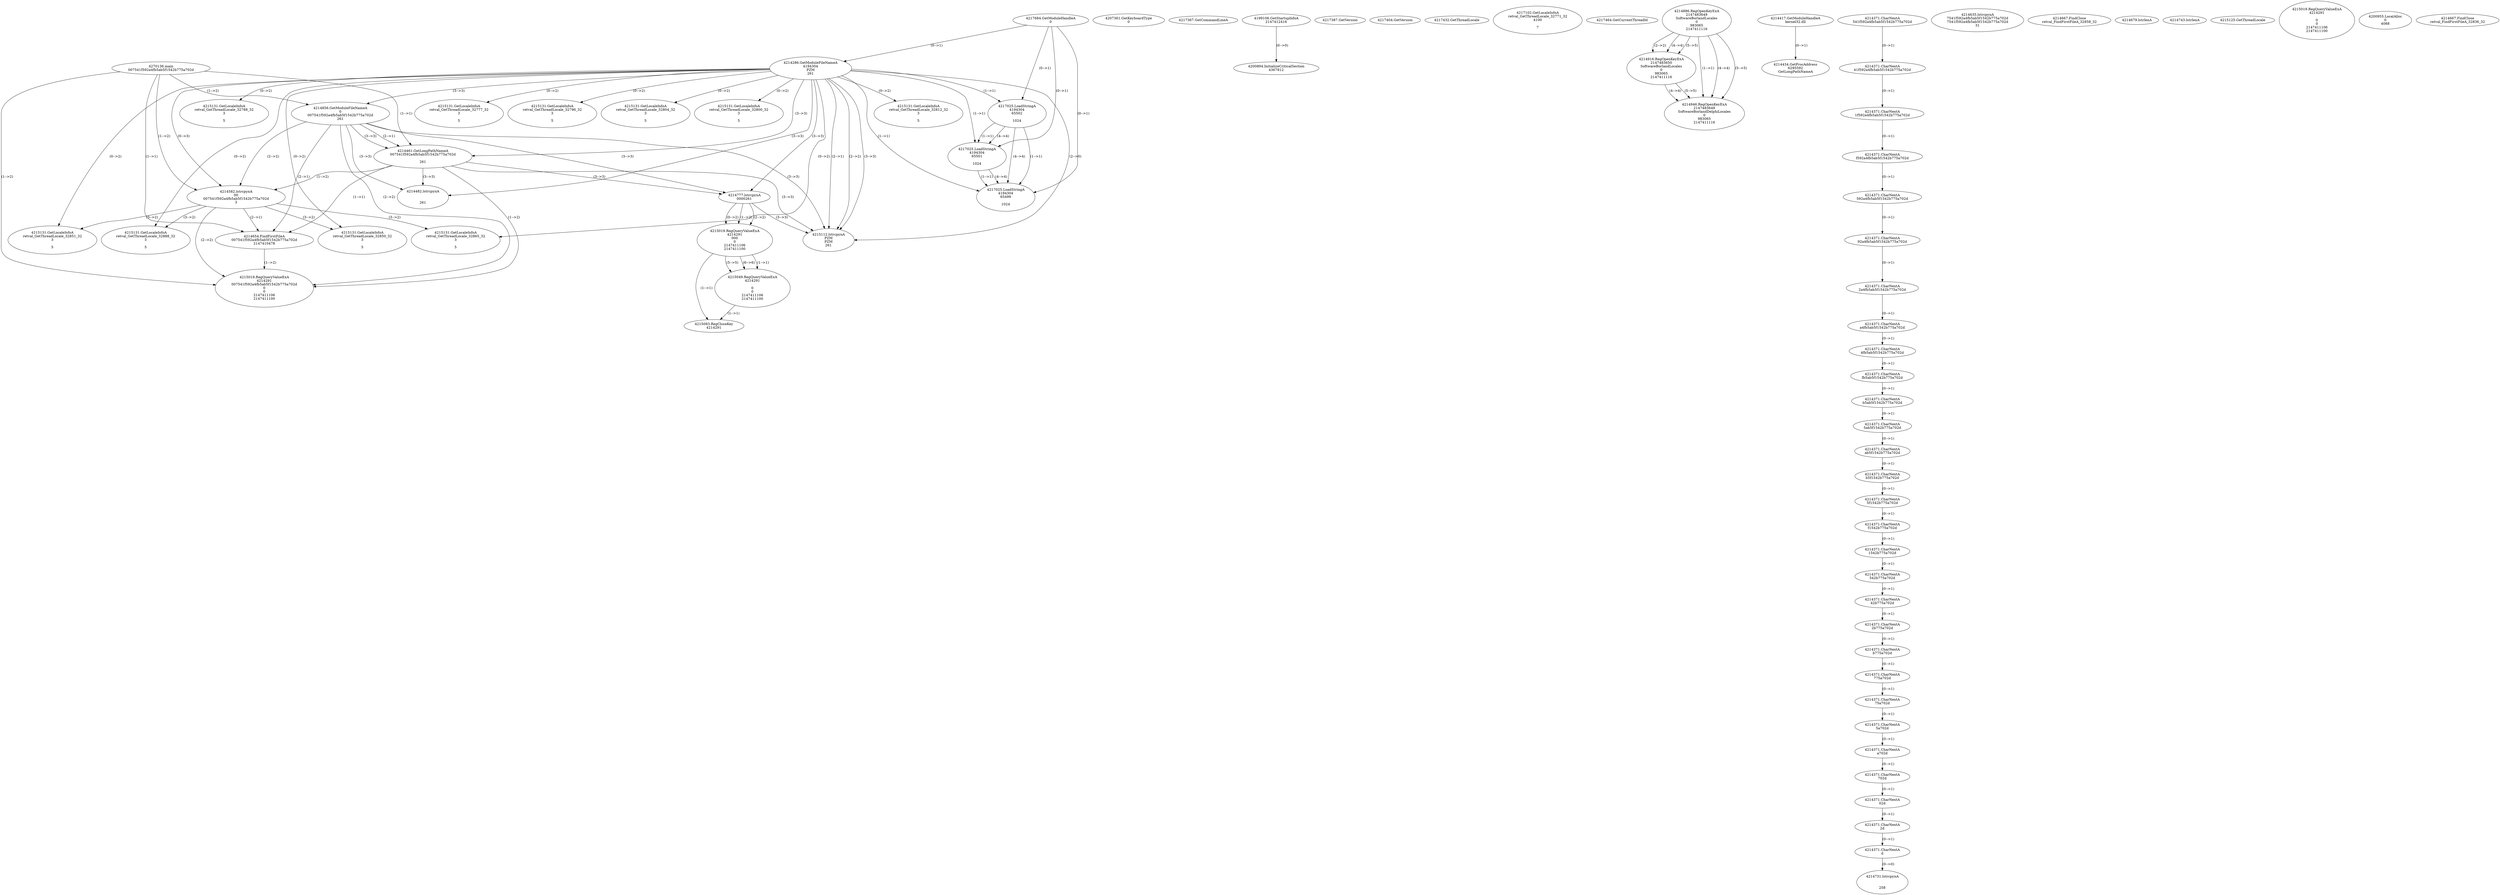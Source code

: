 // Global SCDG with merge call
digraph {
	0 [label="4270136.main
007541f592a4fb5ab5f1542b775a702d"]
	1 [label="4217684.GetModuleHandleA
0"]
	2 [label="4207361.GetKeyboardType
0"]
	3 [label="4217367.GetCommandLineA
"]
	4 [label="4199106.GetStartupInfoA
2147412416"]
	5 [label="4217387.GetVersion
"]
	6 [label="4217404.GetVersion
"]
	7 [label="4217432.GetThreadLocale
"]
	8 [label="4217102.GetLocaleInfoA
retval_GetThreadLocale_32771_32
4100

7"]
	9 [label="4217464.GetCurrentThreadId
"]
	10 [label="4214286.GetModuleFileNameA
4194304
PZM
261"]
	1 -> 10 [label="(0-->1)"]
	11 [label="4214856.GetModuleFileNameA
0
007541f592a4fb5ab5f1542b775a702d
261"]
	0 -> 11 [label="(1-->2)"]
	10 -> 11 [label="(3-->3)"]
	12 [label="4214886.RegOpenKeyExA
2147483649
Software\Borland\Locales
0
983065
2147411116"]
	13 [label="4214916.RegOpenKeyExA
2147483650
Software\Borland\Locales
0
983065
2147411116"]
	12 -> 13 [label="(2-->2)"]
	12 -> 13 [label="(4-->4)"]
	12 -> 13 [label="(5-->5)"]
	14 [label="4214417.GetModuleHandleA
kernel32.dll"]
	15 [label="4214434.GetProcAddress
6295592
GetLongPathNameA"]
	14 -> 15 [label="(0-->1)"]
	16 [label="4214461.GetLongPathNameA
007541f592a4fb5ab5f1542b775a702d

261"]
	0 -> 16 [label="(1-->1)"]
	11 -> 16 [label="(2-->1)"]
	10 -> 16 [label="(3-->3)"]
	11 -> 16 [label="(3-->3)"]
	17 [label="4214582.lstrcpynA
00
007541f592a4fb5ab5f1542b775a702d
3"]
	0 -> 17 [label="(1-->2)"]
	11 -> 17 [label="(2-->2)"]
	16 -> 17 [label="(1-->2)"]
	10 -> 17 [label="(0-->3)"]
	18 [label="4214371.CharNextA
541f592a4fb5ab5f1542b775a702d"]
	19 [label="4214371.CharNextA
41f592a4fb5ab5f1542b775a702d"]
	18 -> 19 [label="(0-->1)"]
	20 [label="4214371.CharNextA
1f592a4fb5ab5f1542b775a702d"]
	19 -> 20 [label="(0-->1)"]
	21 [label="4214371.CharNextA
f592a4fb5ab5f1542b775a702d"]
	20 -> 21 [label="(0-->1)"]
	22 [label="4214371.CharNextA
592a4fb5ab5f1542b775a702d"]
	21 -> 22 [label="(0-->1)"]
	23 [label="4214371.CharNextA
92a4fb5ab5f1542b775a702d"]
	22 -> 23 [label="(0-->1)"]
	24 [label="4214371.CharNextA
2a4fb5ab5f1542b775a702d"]
	23 -> 24 [label="(0-->1)"]
	25 [label="4214371.CharNextA
a4fb5ab5f1542b775a702d"]
	24 -> 25 [label="(0-->1)"]
	26 [label="4214371.CharNextA
4fb5ab5f1542b775a702d"]
	25 -> 26 [label="(0-->1)"]
	27 [label="4214371.CharNextA
fb5ab5f1542b775a702d"]
	26 -> 27 [label="(0-->1)"]
	28 [label="4214371.CharNextA
b5ab5f1542b775a702d"]
	27 -> 28 [label="(0-->1)"]
	29 [label="4214371.CharNextA
5ab5f1542b775a702d"]
	28 -> 29 [label="(0-->1)"]
	30 [label="4214371.CharNextA
ab5f1542b775a702d"]
	29 -> 30 [label="(0-->1)"]
	31 [label="4214371.CharNextA
b5f1542b775a702d"]
	30 -> 31 [label="(0-->1)"]
	32 [label="4214371.CharNextA
5f1542b775a702d"]
	31 -> 32 [label="(0-->1)"]
	33 [label="4214371.CharNextA
f1542b775a702d"]
	32 -> 33 [label="(0-->1)"]
	34 [label="4214371.CharNextA
1542b775a702d"]
	33 -> 34 [label="(0-->1)"]
	35 [label="4214371.CharNextA
542b775a702d"]
	34 -> 35 [label="(0-->1)"]
	36 [label="4214371.CharNextA
42b775a702d"]
	35 -> 36 [label="(0-->1)"]
	37 [label="4214371.CharNextA
2b775a702d"]
	36 -> 37 [label="(0-->1)"]
	38 [label="4214371.CharNextA
b775a702d"]
	37 -> 38 [label="(0-->1)"]
	39 [label="4214371.CharNextA
775a702d"]
	38 -> 39 [label="(0-->1)"]
	40 [label="4214371.CharNextA
75a702d"]
	39 -> 40 [label="(0-->1)"]
	41 [label="4214371.CharNextA
5a702d"]
	40 -> 41 [label="(0-->1)"]
	42 [label="4214371.CharNextA
a702d"]
	41 -> 42 [label="(0-->1)"]
	43 [label="4214371.CharNextA
702d"]
	42 -> 43 [label="(0-->1)"]
	44 [label="4214371.CharNextA
02d"]
	43 -> 44 [label="(0-->1)"]
	45 [label="4214371.CharNextA
2d"]
	44 -> 45 [label="(0-->1)"]
	46 [label="4214371.CharNextA
d"]
	45 -> 46 [label="(0-->1)"]
	47 [label="4214635.lstrcpynA
7541f592a4fb5ab5f1542b775a702d
7541f592a4fb5ab5f1542b775a702d
31"]
	48 [label="4214654.FindFirstFileA
007541f592a4fb5ab5f1542b775a702d
2147410478"]
	0 -> 48 [label="(1-->1)"]
	11 -> 48 [label="(2-->1)"]
	16 -> 48 [label="(1-->1)"]
	17 -> 48 [label="(2-->1)"]
	49 [label="4214667.FindClose
retval_FindFirstFileA_32858_32"]
	50 [label="4214679.lstrlenA
"]
	51 [label="4214731.lstrcpynA


258"]
	46 -> 51 [label="(0-->0)"]
	52 [label="4214743.lstrlenA
"]
	53 [label="4214777.lstrcpynA
00\
00\
261"]
	10 -> 53 [label="(3-->3)"]
	11 -> 53 [label="(3-->3)"]
	16 -> 53 [label="(3-->3)"]
	54 [label="4215019.RegQueryValueExA
4214291
00\
0
0
2147411106
2147411100"]
	53 -> 54 [label="(1-->2)"]
	53 -> 54 [label="(2-->2)"]
	53 -> 54 [label="(0-->2)"]
	55 [label="4215049.RegQueryValueExA
4214291

0
0
2147411106
2147411100"]
	54 -> 55 [label="(1-->1)"]
	54 -> 55 [label="(5-->5)"]
	54 -> 55 [label="(6-->6)"]
	56 [label="4215083.RegCloseKey
4214291"]
	54 -> 56 [label="(1-->1)"]
	55 -> 56 [label="(1-->1)"]
	57 [label="4215112.lstrcpynA
PZM
PZM
261"]
	10 -> 57 [label="(2-->1)"]
	10 -> 57 [label="(2-->2)"]
	10 -> 57 [label="(3-->3)"]
	11 -> 57 [label="(3-->3)"]
	16 -> 57 [label="(3-->3)"]
	53 -> 57 [label="(3-->3)"]
	10 -> 57 [label="(2-->0)"]
	58 [label="4215125.GetThreadLocale
"]
	59 [label="4215131.GetLocaleInfoA
retval_GetThreadLocale_32888_32
3

5"]
	10 -> 59 [label="(0-->2)"]
	17 -> 59 [label="(3-->2)"]
	60 [label="4217025.LoadStringA
4194304
65502

1024"]
	1 -> 60 [label="(0-->1)"]
	10 -> 60 [label="(1-->1)"]
	61 [label="4217025.LoadStringA
4194304
65501

1024"]
	1 -> 61 [label="(0-->1)"]
	10 -> 61 [label="(1-->1)"]
	60 -> 61 [label="(1-->1)"]
	60 -> 61 [label="(4-->4)"]
	62 [label="4214482.lstrcpynA


261"]
	10 -> 62 [label="(3-->3)"]
	11 -> 62 [label="(3-->3)"]
	16 -> 62 [label="(3-->3)"]
	63 [label="4215019.RegQueryValueExA
4214291

0
0
2147411106
2147411100"]
	64 [label="4215131.GetLocaleInfoA
retval_GetThreadLocale_32812_32
3

5"]
	10 -> 64 [label="(0-->2)"]
	65 [label="4215019.RegQueryValueExA
4214291
007541f592a4fb5ab5f1542b775a702d
0
0
2147411106
2147411100"]
	0 -> 65 [label="(1-->2)"]
	11 -> 65 [label="(2-->2)"]
	16 -> 65 [label="(1-->2)"]
	17 -> 65 [label="(2-->2)"]
	48 -> 65 [label="(1-->2)"]
	66 [label="4215131.GetLocaleInfoA
retval_GetThreadLocale_32865_32
3

5"]
	10 -> 66 [label="(0-->2)"]
	17 -> 66 [label="(3-->2)"]
	67 [label="4200894.InitializeCriticalSection
4367812"]
	4 -> 67 [label="(0-->0)"]
	68 [label="4200955.LocalAlloc
0
4088"]
	69 [label="4214946.RegOpenKeyExA
2147483649
Software\Borland\Delphi\Locales
0
983065
2147411116"]
	12 -> 69 [label="(1-->1)"]
	12 -> 69 [label="(4-->4)"]
	13 -> 69 [label="(4-->4)"]
	12 -> 69 [label="(5-->5)"]
	13 -> 69 [label="(5-->5)"]
	70 [label="4214667.FindClose
retval_FindFirstFileA_32836_32"]
	71 [label="4215131.GetLocaleInfoA
retval_GetThreadLocale_32850_32
3

5"]
	10 -> 71 [label="(0-->2)"]
	17 -> 71 [label="(3-->2)"]
	72 [label="4215131.GetLocaleInfoA
retval_GetThreadLocale_32851_32
3

5"]
	10 -> 72 [label="(0-->2)"]
	17 -> 72 [label="(3-->2)"]
	73 [label="4215131.GetLocaleInfoA
retval_GetThreadLocale_32788_32
3

5"]
	10 -> 73 [label="(0-->2)"]
	74 [label="4217025.LoadStringA
4194304
65499

1024"]
	1 -> 74 [label="(0-->1)"]
	10 -> 74 [label="(1-->1)"]
	60 -> 74 [label="(1-->1)"]
	61 -> 74 [label="(1-->1)"]
	60 -> 74 [label="(4-->4)"]
	61 -> 74 [label="(4-->4)"]
	75 [label="4215131.GetLocaleInfoA
retval_GetThreadLocale_32777_32
3

5"]
	10 -> 75 [label="(0-->2)"]
	76 [label="4215131.GetLocaleInfoA
retval_GetThreadLocale_32796_32
3

5"]
	10 -> 76 [label="(0-->2)"]
	77 [label="4215131.GetLocaleInfoA
retval_GetThreadLocale_32804_32
3

5"]
	10 -> 77 [label="(0-->2)"]
	78 [label="4215131.GetLocaleInfoA
retval_GetThreadLocale_32800_32
3

5"]
	10 -> 78 [label="(0-->2)"]
}
